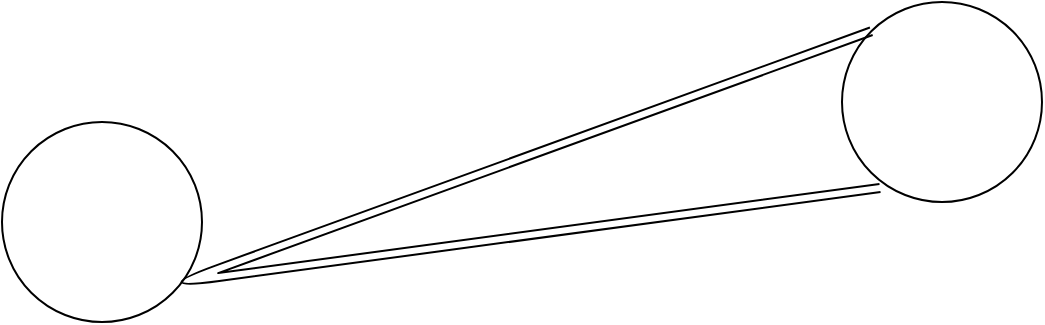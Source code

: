 <mxfile compressed="true" version="13.2.3" type="github"><diagram id="z_VFJAhQmgq-8vcNNVrR" name="Page-1"><mxGraphModel dx="914" dy="600" grid="1" gridSize="10" guides="1" tooltips="1" connect="1" arrows="1" fold="1" page="1" pageScale="1" pageWidth="827" pageHeight="1169" math="0" shadow="0"><root><mxCell id="0"/><mxCell id="1" parent="0"/><mxCell id="MmVBIm87l5BPC41rgwyb-4" value="" style="ellipse;whiteSpace=wrap;html=1;aspect=fixed;" parent="1" vertex="1"><mxGeometry x="620" y="130" width="100" height="100" as="geometry"/></mxCell><mxCell id="MmVBIm87l5BPC41rgwyb-5" value="" style="ellipse;whiteSpace=wrap;html=1;aspect=fixed;" parent="1" vertex="1"><mxGeometry x="200" y="190" width="100" height="100" as="geometry"/></mxCell><mxCell id="MmVBIm87l5BPC41rgwyb-6" value="" style="shape=link;html=1;exitX=0.19;exitY=0.93;exitDx=0;exitDy=0;exitPerimeter=0;entryX=0;entryY=0;entryDx=0;entryDy=0;" parent="1" source="MmVBIm87l5BPC41rgwyb-4" target="MmVBIm87l5BPC41rgwyb-4" edge="1"><mxGeometry width="50" height="50" relative="1" as="geometry"><mxPoint x="390" y="330" as="sourcePoint"/><mxPoint x="440" y="280" as="targetPoint"/><Array as="points"><mxPoint x="290" y="270"/></Array></mxGeometry></mxCell></root></mxGraphModel></diagram></mxfile>